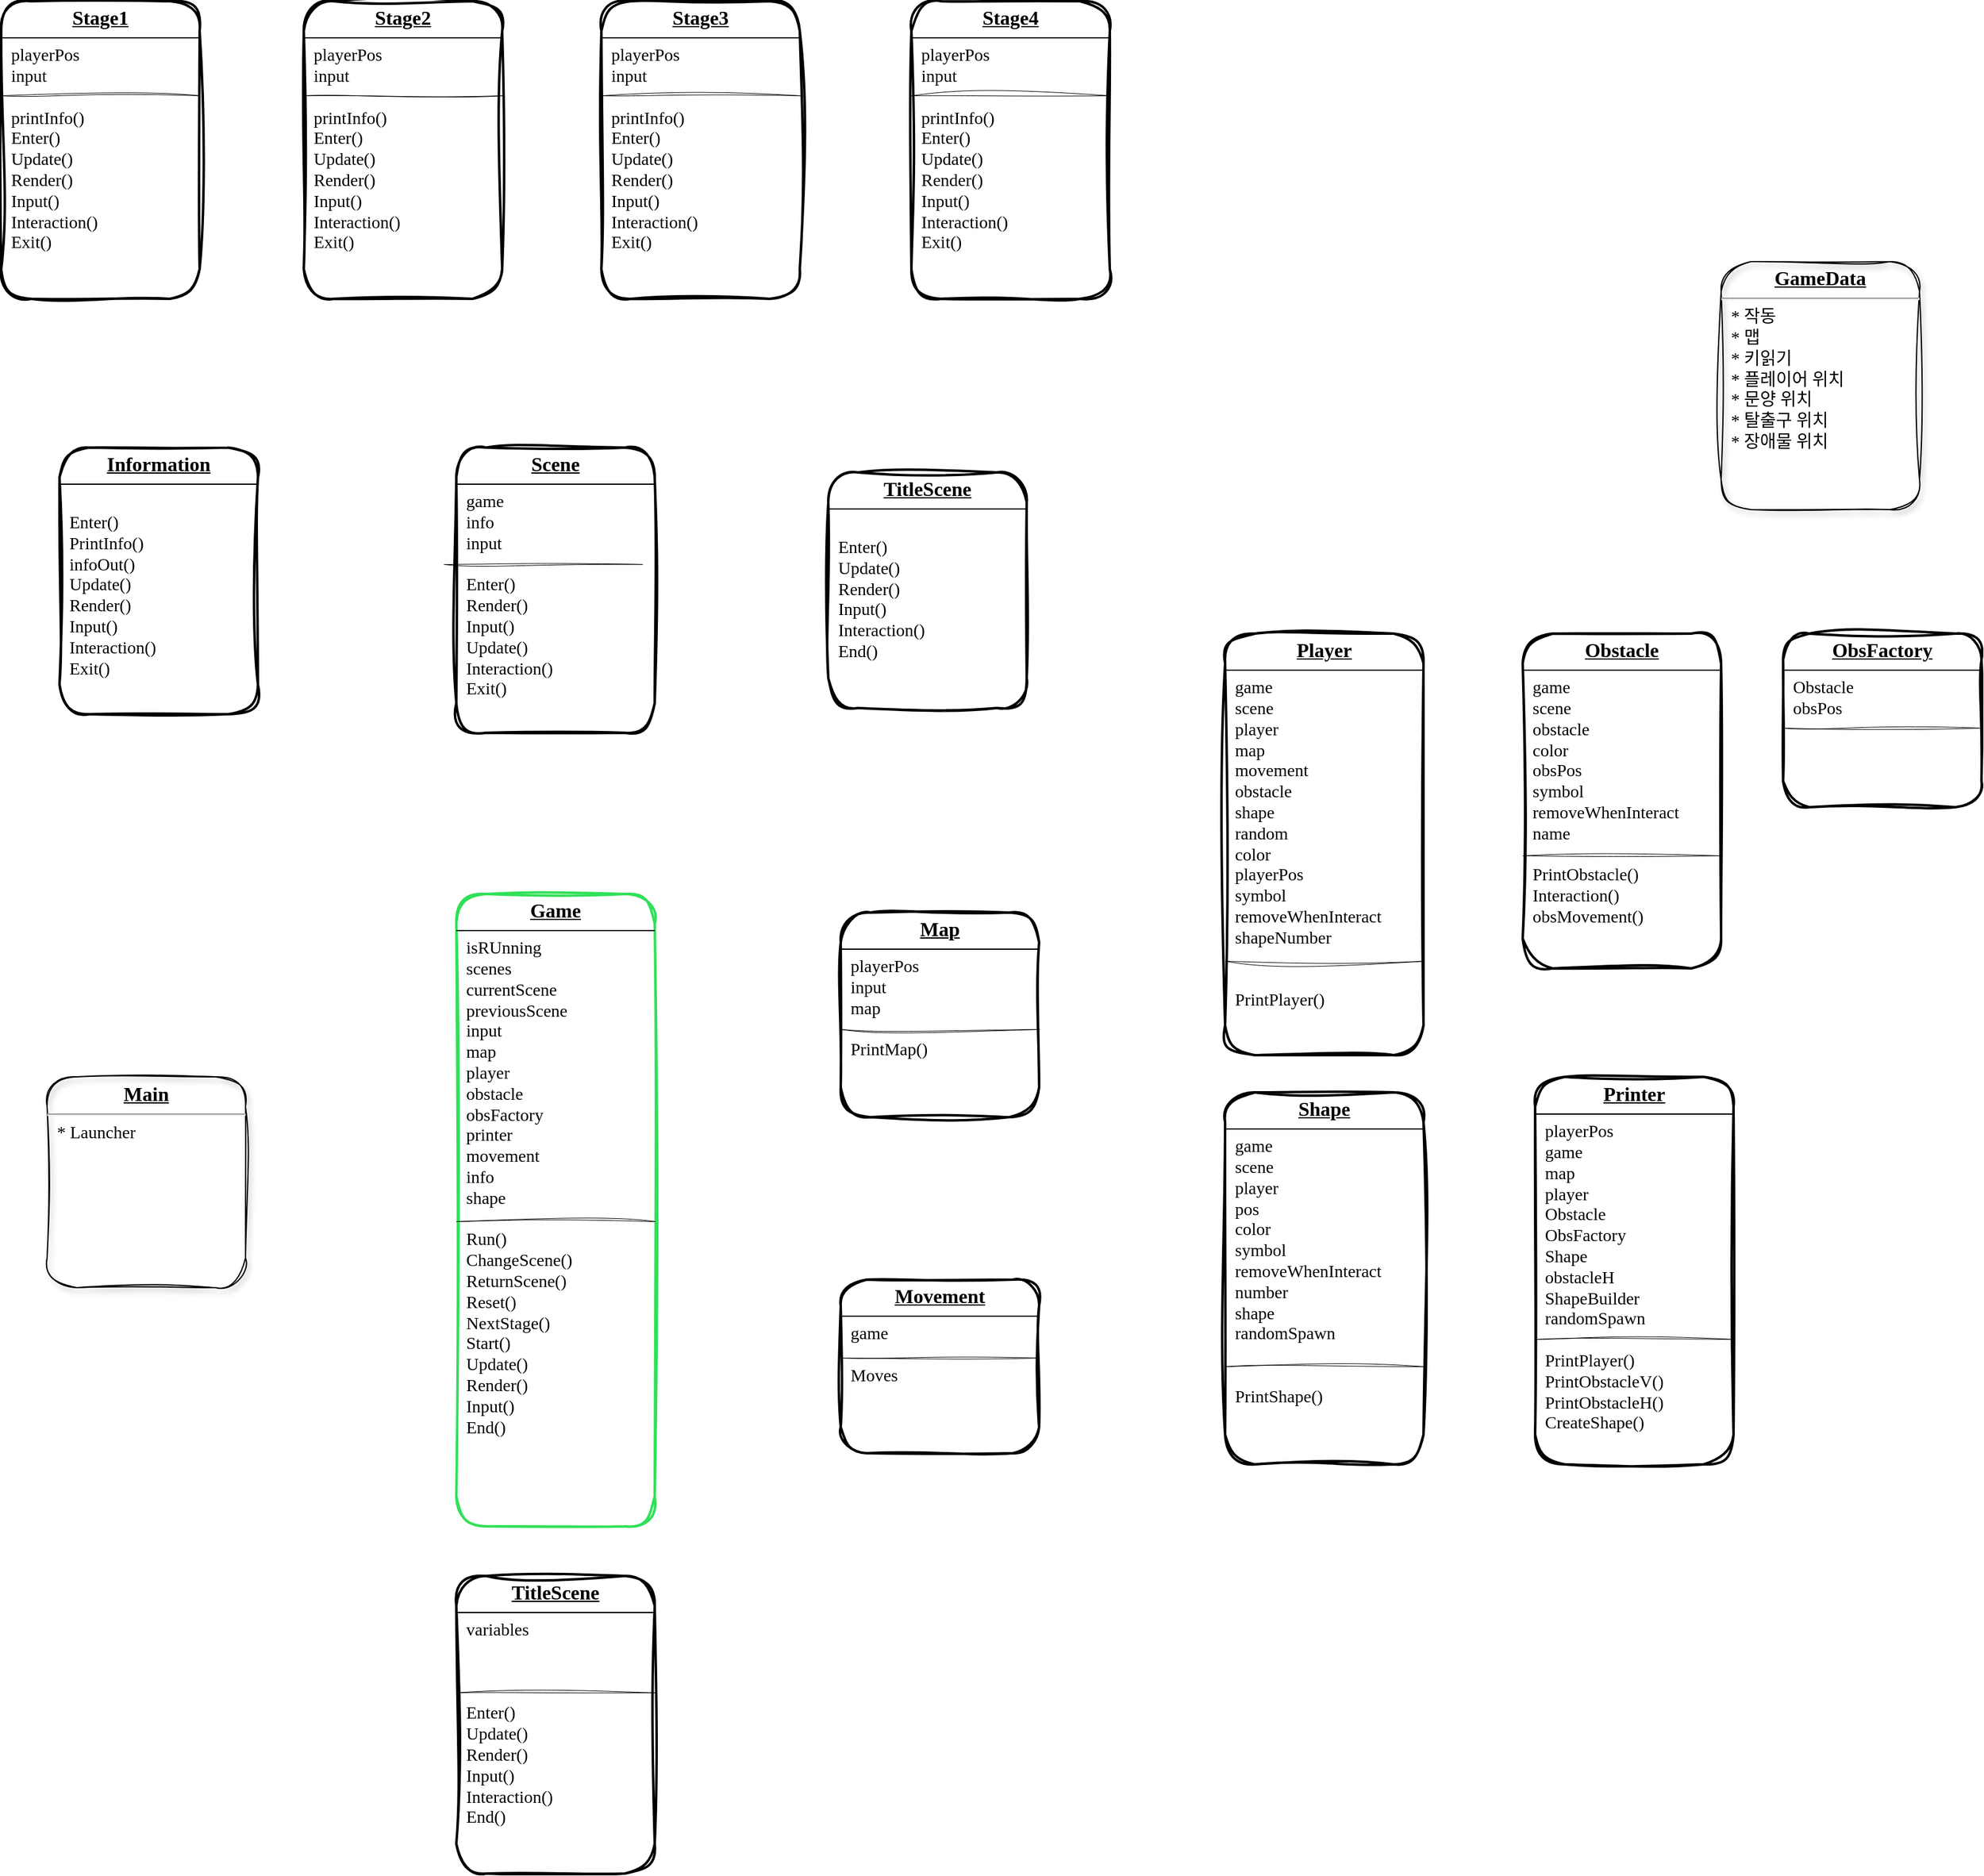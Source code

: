 <mxfile version="24.7.7">
  <diagram name="페이지-1" id="KCfzDf8pTsPUJtwc3lcl">
    <mxGraphModel dx="2420" dy="2832" grid="1" gridSize="10" guides="1" tooltips="1" connect="1" arrows="1" fold="1" page="1" pageScale="1" pageWidth="827" pageHeight="1169" math="0" shadow="0">
      <root>
        <mxCell id="0" />
        <mxCell id="1" parent="0" />
        <mxCell id="t9LcC6FPBCo6lW4B1yM4-5" value="&lt;p style=&quot;margin: 0px; margin-top: 4px; text-align: center; text-decoration: underline;&quot;&gt;&lt;strong&gt;&lt;font style=&quot;font-size: 16px;&quot;&gt;Main&lt;/font&gt;&lt;/strong&gt;&lt;/p&gt;&lt;hr&gt;&lt;p style=&quot;margin: 0px 0px 0px 8px; font-size: 14px;&quot;&gt;* Launcher&lt;/p&gt;&lt;p style=&quot;margin: 0px; margin-left: 8px;&quot;&gt;&lt;br&gt;&lt;/p&gt;" style="verticalAlign=top;align=left;overflow=fill;fontSize=12;fontFamily=d2coding;html=1;strokeColor=#000000;shadow=1;fillColor=none;fontColor=#000000;rounded=1;sketch=1;curveFitting=1;jiggle=2;" vertex="1" parent="1">
          <mxGeometry x="-590" y="537.5" width="160" height="170" as="geometry" />
        </mxCell>
        <mxCell id="t9LcC6FPBCo6lW4B1yM4-18" value="&lt;p style=&quot;margin: 0px; margin-top: 4px; text-align: center; text-decoration: underline;&quot;&gt;&lt;strong&gt;&lt;font style=&quot;font-size: 16px;&quot;&gt;GameData&lt;/font&gt;&lt;/strong&gt;&lt;/p&gt;&lt;hr&gt;&lt;p style=&quot;margin: 0px 0px 0px 8px; font-size: 14px;&quot;&gt;* 작동&lt;/p&gt;&lt;p style=&quot;margin: 0px 0px 0px 8px; font-size: 14px;&quot;&gt;* 맵&lt;/p&gt;&lt;p style=&quot;margin: 0px 0px 0px 8px; font-size: 14px;&quot;&gt;* 키읽기&lt;/p&gt;&lt;p style=&quot;margin: 0px 0px 0px 8px; font-size: 14px;&quot;&gt;* 플레이어 위치&lt;/p&gt;&lt;p style=&quot;margin: 0px 0px 0px 8px; font-size: 14px;&quot;&gt;* 문양 위치&lt;/p&gt;&lt;p style=&quot;margin: 0px 0px 0px 8px; font-size: 14px;&quot;&gt;* 탈출구 위치&lt;br&gt;* 장애물 위치&lt;/p&gt;&lt;p style=&quot;margin: 0px 0px 0px 8px; font-size: 14px;&quot;&gt;&lt;br&gt;&lt;/p&gt;&lt;p style=&quot;margin: 0px; margin-left: 8px;&quot;&gt;&lt;br&gt;&lt;/p&gt;" style="verticalAlign=top;align=left;overflow=fill;fontSize=12;fontFamily=d2coding;html=1;strokeColor=#000000;shadow=1;fillColor=none;fontColor=#000000;rounded=1;sketch=1;curveFitting=1;jiggle=2;" vertex="1" parent="1">
          <mxGeometry x="760.0" y="-120.0" width="160" height="200" as="geometry" />
        </mxCell>
        <mxCell id="t9LcC6FPBCo6lW4B1yM4-40" value="&lt;p style=&quot;margin:0px;margin-top:4px;text-align:center;text-decoration:underline;&quot;&gt;&lt;b&gt;&lt;font style=&quot;font-size: 16px;&quot;&gt;Game&lt;/font&gt;&lt;/b&gt;&lt;/p&gt;&lt;hr style=&quot;border-style:solid;&quot; size=&quot;1&quot;&gt;&lt;p style=&quot;margin: 0px 0px 0px 8px; font-size: 14px;&quot;&gt;&lt;span style=&quot;text-wrap: nowrap;&quot;&gt;isRUnning&lt;/span&gt;&lt;/p&gt;&lt;p style=&quot;margin: 0px 0px 0px 8px; font-size: 14px;&quot;&gt;&lt;span style=&quot;text-wrap: nowrap; background-color: initial;&quot;&gt;scenes&lt;/span&gt;&lt;/p&gt;&lt;p style=&quot;margin: 0px 0px 0px 8px; font-size: 14px;&quot;&gt;&lt;span style=&quot;text-wrap: nowrap;&quot;&gt;currentScene&lt;/span&gt;&lt;/p&gt;&lt;p style=&quot;margin: 0px 0px 0px 8px; font-size: 14px;&quot;&gt;previousScene&lt;/p&gt;&lt;p style=&quot;margin: 0px 0px 0px 8px; font-size: 14px;&quot;&gt;input&lt;/p&gt;&lt;p style=&quot;margin: 0px 0px 0px 8px; font-size: 14px;&quot;&gt;map&lt;/p&gt;&lt;p style=&quot;margin: 0px 0px 0px 8px; font-size: 14px;&quot;&gt;player&lt;/p&gt;&lt;p style=&quot;margin: 0px 0px 0px 8px; font-size: 14px;&quot;&gt;obstacle&lt;/p&gt;&lt;p style=&quot;margin: 0px 0px 0px 8px; font-size: 14px;&quot;&gt;obsFactory&lt;/p&gt;&lt;p style=&quot;margin: 0px 0px 0px 8px; font-size: 14px;&quot;&gt;printer&lt;/p&gt;&lt;p style=&quot;margin: 0px 0px 0px 8px; font-size: 14px;&quot;&gt;movement&lt;/p&gt;&lt;p style=&quot;margin: 0px 0px 0px 8px; font-size: 14px;&quot;&gt;info&lt;/p&gt;&lt;p style=&quot;margin: 0px 0px 0px 8px; font-size: 14px;&quot;&gt;shape&lt;/p&gt;&lt;p style=&quot;text-wrap: nowrap; margin: 0px 0px 0px 8px; font-size: 14px;&quot;&gt;&lt;br&gt;&lt;/p&gt;&lt;p style=&quot;text-wrap: nowrap; margin: 0px 0px 0px 8px; font-size: 14px;&quot;&gt;Run()&lt;/p&gt;&lt;p style=&quot;text-wrap: nowrap; margin: 0px 0px 0px 8px; font-size: 14px;&quot;&gt;ChangeScene()&lt;/p&gt;&lt;p style=&quot;text-wrap: nowrap; margin: 0px 0px 0px 8px; font-size: 14px;&quot;&gt;ReturnScene()&lt;/p&gt;&lt;p style=&quot;text-wrap: nowrap; margin: 0px 0px 0px 8px; font-size: 14px;&quot;&gt;Reset()&lt;/p&gt;&lt;p style=&quot;text-wrap: nowrap; margin: 0px 0px 0px 8px; font-size: 14px;&quot;&gt;NextStage()&lt;/p&gt;&lt;p style=&quot;text-wrap: nowrap; margin: 0px 0px 0px 8px; font-size: 14px;&quot;&gt;Start()&lt;/p&gt;&lt;p style=&quot;text-wrap: nowrap; margin: 0px 0px 0px 8px; font-size: 14px;&quot;&gt;Update()&lt;/p&gt;&lt;p style=&quot;text-wrap: nowrap; margin: 0px 0px 0px 8px; font-size: 14px;&quot;&gt;Render()&lt;/p&gt;&lt;p style=&quot;text-wrap: nowrap; margin: 0px 0px 0px 8px; font-size: 14px;&quot;&gt;Input()&lt;/p&gt;&lt;p style=&quot;text-wrap: nowrap; margin: 0px 0px 0px 8px; font-size: 14px;&quot;&gt;End()&lt;/p&gt;" style="verticalAlign=top;align=left;overflow=fill;html=1;whiteSpace=wrap;sketch=1;hachureGap=4;jiggle=2;curveFitting=1;fontFamily=d2coding;rounded=1;fillColor=none;strokeColor=#2FE058;strokeWidth=2;shadow=0;" vertex="1" parent="1">
          <mxGeometry x="-260" y="390" width="160" height="510" as="geometry" />
        </mxCell>
        <mxCell id="t9LcC6FPBCo6lW4B1yM4-37" value="" style="line;strokeWidth=0.5;fillColor=none;align=left;verticalAlign=middle;spacingTop=-1;spacingLeft=3;spacingRight=3;rotatable=0;labelPosition=right;points=[];portConstraint=eastwest;strokeColor=inherit;sketch=1;hachureGap=4;jiggle=2;curveFitting=1;fontFamily=d2coding;" vertex="1" parent="1">
          <mxGeometry x="-260" y="650" width="160" height="8" as="geometry" />
        </mxCell>
        <mxCell id="t9LcC6FPBCo6lW4B1yM4-43" value="&lt;p style=&quot;margin:0px;margin-top:4px;text-align:center;text-decoration:underline;&quot;&gt;&lt;b&gt;&lt;font style=&quot;font-size: 16px;&quot;&gt;TitleScene&lt;/font&gt;&lt;/b&gt;&lt;/p&gt;&lt;hr style=&quot;border-style:solid;&quot; size=&quot;1&quot;&gt;&lt;p style=&quot;margin: 0px 0px 0px 8px; font-size: 14px;&quot;&gt;&lt;br&gt;&lt;/p&gt;&lt;p style=&quot;text-wrap: nowrap; margin: 0px 0px 0px 8px; font-size: 14px;&quot;&gt;Enter()&lt;/p&gt;&lt;p style=&quot;text-wrap: nowrap; margin: 0px 0px 0px 8px; font-size: 14px;&quot;&gt;&lt;span style=&quot;background-color: initial;&quot;&gt;Update()&lt;/span&gt;&lt;br&gt;&lt;/p&gt;&lt;p style=&quot;text-wrap: nowrap; margin: 0px 0px 0px 8px; font-size: 14px;&quot;&gt;Render()&lt;/p&gt;&lt;p style=&quot;text-wrap: nowrap; margin: 0px 0px 0px 8px; font-size: 14px;&quot;&gt;Input()&lt;/p&gt;&lt;p style=&quot;text-wrap: nowrap; margin: 0px 0px 0px 8px; font-size: 14px;&quot;&gt;Interaction()&lt;/p&gt;&lt;p style=&quot;text-wrap: nowrap; margin: 0px 0px 0px 8px; font-size: 14px;&quot;&gt;End()&lt;/p&gt;" style="verticalAlign=top;align=left;overflow=fill;html=1;whiteSpace=wrap;sketch=1;hachureGap=4;jiggle=2;curveFitting=1;fontFamily=d2coding;rounded=1;fillColor=none;strokeColor=#000000;strokeWidth=2;shadow=0;" vertex="1" parent="1">
          <mxGeometry x="40" y="50" width="160" height="190" as="geometry" />
        </mxCell>
        <mxCell id="t9LcC6FPBCo6lW4B1yM4-45" value="&lt;p style=&quot;margin:0px;margin-top:4px;text-align:center;text-decoration:underline;&quot;&gt;&lt;b&gt;&lt;font style=&quot;font-size: 16px;&quot;&gt;TitleScene&lt;/font&gt;&lt;/b&gt;&lt;/p&gt;&lt;hr style=&quot;border-style:solid;&quot; size=&quot;1&quot;&gt;&lt;p style=&quot;margin: 0px 0px 0px 8px; font-size: 14px;&quot;&gt;variables&lt;/p&gt;&lt;p style=&quot;margin: 0px 0px 0px 8px; font-size: 14px;&quot;&gt;&lt;br&gt;&lt;/p&gt;&lt;p style=&quot;margin: 0px 0px 0px 8px; font-size: 14px;&quot;&gt;&lt;br&gt;&lt;/p&gt;&lt;p style=&quot;text-wrap: nowrap; margin: 0px 0px 0px 8px; font-size: 14px;&quot;&gt;&lt;br&gt;&lt;/p&gt;&lt;p style=&quot;text-wrap: nowrap; margin: 0px 0px 0px 8px; font-size: 14px;&quot;&gt;Enter()&lt;/p&gt;&lt;p style=&quot;text-wrap: nowrap; margin: 0px 0px 0px 8px; font-size: 14px;&quot;&gt;&lt;span style=&quot;background-color: initial;&quot;&gt;Update()&lt;/span&gt;&lt;br&gt;&lt;/p&gt;&lt;p style=&quot;text-wrap: nowrap; margin: 0px 0px 0px 8px; font-size: 14px;&quot;&gt;Render()&lt;/p&gt;&lt;p style=&quot;text-wrap: nowrap; margin: 0px 0px 0px 8px; font-size: 14px;&quot;&gt;Input()&lt;/p&gt;&lt;p style=&quot;text-wrap: nowrap; margin: 0px 0px 0px 8px; font-size: 14px;&quot;&gt;Interaction()&lt;/p&gt;&lt;p style=&quot;text-wrap: nowrap; margin: 0px 0px 0px 8px; font-size: 14px;&quot;&gt;End()&lt;/p&gt;" style="verticalAlign=top;align=left;overflow=fill;html=1;whiteSpace=wrap;sketch=1;hachureGap=4;jiggle=2;curveFitting=1;fontFamily=d2coding;rounded=1;fillColor=none;strokeColor=#000000;strokeWidth=2;shadow=0;" vertex="1" parent="1">
          <mxGeometry x="-260" y="940" width="160" height="240" as="geometry" />
        </mxCell>
        <mxCell id="t9LcC6FPBCo6lW4B1yM4-46" value="" style="line;strokeWidth=0.5;fillColor=none;align=left;verticalAlign=middle;spacingTop=-1;spacingLeft=3;spacingRight=3;rotatable=0;labelPosition=right;points=[];portConstraint=eastwest;strokeColor=#000000;sketch=1;hachureGap=4;jiggle=2;curveFitting=1;fontFamily=d2coding;" vertex="1" parent="1">
          <mxGeometry x="-260" y="1030" width="160" height="8" as="geometry" />
        </mxCell>
        <mxCell id="t9LcC6FPBCo6lW4B1yM4-47" value="&lt;p style=&quot;margin:0px;margin-top:4px;text-align:center;text-decoration:underline;&quot;&gt;&lt;b&gt;&lt;font style=&quot;font-size: 16px;&quot;&gt;Information&lt;/font&gt;&lt;/b&gt;&lt;/p&gt;&lt;hr style=&quot;border-style:solid;&quot; size=&quot;1&quot;&gt;&lt;p style=&quot;margin: 0px 0px 0px 8px; font-size: 14px;&quot;&gt;&lt;br&gt;&lt;/p&gt;&lt;p style=&quot;text-wrap: nowrap; margin: 0px 0px 0px 8px; font-size: 14px;&quot;&gt;Enter()&lt;/p&gt;&lt;p style=&quot;text-wrap: nowrap; margin: 0px 0px 0px 8px; font-size: 14px;&quot;&gt;PrintInfo()&lt;/p&gt;&lt;p style=&quot;text-wrap: nowrap; margin: 0px 0px 0px 8px; font-size: 14px;&quot;&gt;infoOut()&lt;/p&gt;&lt;p style=&quot;text-wrap: nowrap; margin: 0px 0px 0px 8px; font-size: 14px;&quot;&gt;&lt;span style=&quot;background-color: initial;&quot;&gt;Update()&lt;/span&gt;&lt;br&gt;&lt;/p&gt;&lt;p style=&quot;text-wrap: nowrap; margin: 0px 0px 0px 8px; font-size: 14px;&quot;&gt;Render()&lt;/p&gt;&lt;p style=&quot;text-wrap: nowrap; margin: 0px 0px 0px 8px; font-size: 14px;&quot;&gt;Input()&lt;/p&gt;&lt;p style=&quot;text-wrap: nowrap; margin: 0px 0px 0px 8px; font-size: 14px;&quot;&gt;Interaction()&lt;/p&gt;&lt;p style=&quot;text-wrap: nowrap; margin: 0px 0px 0px 8px; font-size: 14px;&quot;&gt;Exit()&lt;/p&gt;" style="verticalAlign=top;align=left;overflow=fill;html=1;whiteSpace=wrap;sketch=1;hachureGap=4;jiggle=2;curveFitting=1;fontFamily=d2coding;rounded=1;fillColor=none;strokeColor=#000000;strokeWidth=2;shadow=0;" vertex="1" parent="1">
          <mxGeometry x="-580" y="30" width="160" height="215" as="geometry" />
        </mxCell>
        <mxCell id="t9LcC6FPBCo6lW4B1yM4-48" value="&lt;p style=&quot;margin:0px;margin-top:4px;text-align:center;text-decoration:underline;&quot;&gt;&lt;b&gt;&lt;font style=&quot;font-size: 16px;&quot;&gt;Stage1&lt;/font&gt;&lt;/b&gt;&lt;/p&gt;&lt;hr style=&quot;border-style:solid;&quot; size=&quot;1&quot;&gt;&lt;p style=&quot;margin: 0px 0px 0px 8px; font-size: 14px;&quot;&gt;playerPos&lt;/p&gt;&lt;p style=&quot;margin: 0px 0px 0px 8px; font-size: 14px;&quot;&gt;input&lt;/p&gt;&lt;p style=&quot;margin: 0px 0px 0px 8px; font-size: 14px;&quot;&gt;&lt;span style=&quot;text-wrap: nowrap; background-color: initial;&quot;&gt;&lt;br&gt;&lt;/span&gt;&lt;/p&gt;&lt;p style=&quot;margin: 0px 0px 0px 8px; font-size: 14px;&quot;&gt;&lt;span style=&quot;text-wrap: nowrap; background-color: initial;&quot;&gt;printInfo()&lt;/span&gt;&lt;br&gt;&lt;/p&gt;&lt;p style=&quot;text-wrap: nowrap; margin: 0px 0px 0px 8px; font-size: 14px;&quot;&gt;Enter()&lt;/p&gt;&lt;p style=&quot;text-wrap: nowrap; margin: 0px 0px 0px 8px; font-size: 14px;&quot;&gt;&lt;span style=&quot;background-color: initial;&quot;&gt;Update()&lt;/span&gt;&lt;br&gt;&lt;/p&gt;&lt;p style=&quot;text-wrap: nowrap; margin: 0px 0px 0px 8px; font-size: 14px;&quot;&gt;Render()&lt;/p&gt;&lt;p style=&quot;text-wrap: nowrap; margin: 0px 0px 0px 8px; font-size: 14px;&quot;&gt;Input()&lt;/p&gt;&lt;p style=&quot;text-wrap: nowrap; margin: 0px 0px 0px 8px; font-size: 14px;&quot;&gt;Interaction()&lt;/p&gt;&lt;p style=&quot;text-wrap: nowrap; margin: 0px 0px 0px 8px; font-size: 14px;&quot;&gt;Exit()&lt;/p&gt;" style="verticalAlign=top;align=left;overflow=fill;html=1;whiteSpace=wrap;sketch=1;hachureGap=4;jiggle=2;curveFitting=1;fontFamily=d2coding;rounded=1;fillColor=none;strokeColor=#000000;strokeWidth=2;shadow=0;" vertex="1" parent="1">
          <mxGeometry x="-627" y="-330" width="160" height="240" as="geometry" />
        </mxCell>
        <mxCell id="t9LcC6FPBCo6lW4B1yM4-49" value="" style="line;strokeWidth=0.5;fillColor=none;align=left;verticalAlign=middle;spacingTop=-1;spacingLeft=3;spacingRight=3;rotatable=0;labelPosition=right;points=[];portConstraint=eastwest;strokeColor=#000000;sketch=1;hachureGap=4;jiggle=2;curveFitting=1;fontFamily=d2coding;" vertex="1" parent="1">
          <mxGeometry x="-627" y="-258" width="160" height="8" as="geometry" />
        </mxCell>
        <mxCell id="t9LcC6FPBCo6lW4B1yM4-50" value="&lt;p style=&quot;margin:0px;margin-top:4px;text-align:center;text-decoration:underline;&quot;&gt;&lt;b&gt;&lt;font style=&quot;font-size: 16px;&quot;&gt;Scene&lt;/font&gt;&lt;/b&gt;&lt;/p&gt;&lt;hr style=&quot;border-style:solid;&quot; size=&quot;1&quot;&gt;&lt;p style=&quot;margin: 0px 0px 0px 8px; font-size: 14px;&quot;&gt;&lt;span style=&quot;background-color: initial;&quot;&gt;game&lt;/span&gt;&lt;br&gt;&lt;/p&gt;&lt;p style=&quot;margin: 0px 0px 0px 8px; font-size: 14px;&quot;&gt;info&lt;/p&gt;&lt;p style=&quot;margin: 0px 0px 0px 8px; font-size: 14px;&quot;&gt;input&lt;/p&gt;&lt;p style=&quot;margin: 0px 0px 0px 8px; font-size: 14px;&quot;&gt;&lt;br&gt;&lt;/p&gt;&lt;p style=&quot;text-wrap: nowrap; margin: 0px 0px 0px 8px; font-size: 14px;&quot;&gt;&lt;span style=&quot;background-color: initial;&quot;&gt;Enter()&lt;/span&gt;&lt;br&gt;&lt;/p&gt;&lt;p style=&quot;text-wrap: nowrap; margin: 0px 0px 0px 8px; font-size: 14px;&quot;&gt;&lt;span style=&quot;background-color: initial;&quot;&gt;Render()&lt;/span&gt;&lt;br&gt;&lt;/p&gt;&lt;p style=&quot;text-wrap: nowrap; margin: 0px 0px 0px 8px; font-size: 14px;&quot;&gt;Input()&lt;/p&gt;&lt;p style=&quot;text-wrap: nowrap; margin: 0px 0px 0px 8px; font-size: 14px;&quot;&gt;Update()&lt;br&gt;&lt;/p&gt;&lt;p style=&quot;text-wrap: nowrap; margin: 0px 0px 0px 8px; font-size: 14px;&quot;&gt;Interaction()&lt;/p&gt;&lt;p style=&quot;text-wrap: nowrap; margin: 0px 0px 0px 8px; font-size: 14px;&quot;&gt;Exit()&lt;/p&gt;" style="verticalAlign=top;align=left;overflow=fill;html=1;whiteSpace=wrap;sketch=1;hachureGap=4;jiggle=2;curveFitting=1;fontFamily=d2coding;rounded=1;fillColor=none;strokeColor=#000000;strokeWidth=2;shadow=0;" vertex="1" parent="1">
          <mxGeometry x="-260" y="30" width="160" height="230" as="geometry" />
        </mxCell>
        <mxCell id="t9LcC6FPBCo6lW4B1yM4-51" value="" style="line;strokeWidth=0.5;fillColor=none;align=left;verticalAlign=middle;spacingTop=-1;spacingLeft=3;spacingRight=3;rotatable=0;labelPosition=right;points=[];portConstraint=eastwest;strokeColor=#000000;sketch=1;hachureGap=4;jiggle=2;curveFitting=1;fontFamily=d2coding;" vertex="1" parent="1">
          <mxGeometry x="-270" y="120" width="160" height="8" as="geometry" />
        </mxCell>
        <mxCell id="t9LcC6FPBCo6lW4B1yM4-52" value="&lt;p style=&quot;margin:0px;margin-top:4px;text-align:center;text-decoration:underline;&quot;&gt;&lt;b&gt;&lt;font style=&quot;font-size: 16px;&quot;&gt;Stage2&lt;/font&gt;&lt;/b&gt;&lt;/p&gt;&lt;hr style=&quot;border-style:solid;&quot; size=&quot;1&quot;&gt;&lt;p style=&quot;margin: 0px 0px 0px 8px; font-size: 14px;&quot;&gt;playerPos&lt;/p&gt;&lt;p style=&quot;margin: 0px 0px 0px 8px; font-size: 14px;&quot;&gt;input&lt;/p&gt;&lt;p style=&quot;margin: 0px 0px 0px 8px; font-size: 14px;&quot;&gt;&lt;span style=&quot;text-wrap: nowrap; background-color: initial;&quot;&gt;&lt;br&gt;&lt;/span&gt;&lt;/p&gt;&lt;p style=&quot;margin: 0px 0px 0px 8px; font-size: 14px;&quot;&gt;&lt;span style=&quot;text-wrap: nowrap; background-color: initial;&quot;&gt;printInfo()&lt;/span&gt;&lt;br&gt;&lt;/p&gt;&lt;p style=&quot;text-wrap: nowrap; margin: 0px 0px 0px 8px; font-size: 14px;&quot;&gt;Enter()&lt;/p&gt;&lt;p style=&quot;text-wrap: nowrap; margin: 0px 0px 0px 8px; font-size: 14px;&quot;&gt;&lt;span style=&quot;background-color: initial;&quot;&gt;Update()&lt;/span&gt;&lt;br&gt;&lt;/p&gt;&lt;p style=&quot;text-wrap: nowrap; margin: 0px 0px 0px 8px; font-size: 14px;&quot;&gt;Render()&lt;/p&gt;&lt;p style=&quot;text-wrap: nowrap; margin: 0px 0px 0px 8px; font-size: 14px;&quot;&gt;Input()&lt;/p&gt;&lt;p style=&quot;text-wrap: nowrap; margin: 0px 0px 0px 8px; font-size: 14px;&quot;&gt;Interaction()&lt;/p&gt;&lt;p style=&quot;text-wrap: nowrap; margin: 0px 0px 0px 8px; font-size: 14px;&quot;&gt;Exit()&lt;/p&gt;" style="verticalAlign=top;align=left;overflow=fill;html=1;whiteSpace=wrap;sketch=1;hachureGap=4;jiggle=2;curveFitting=1;fontFamily=d2coding;rounded=1;fillColor=none;strokeColor=#000000;strokeWidth=2;shadow=0;" vertex="1" parent="1">
          <mxGeometry x="-383" y="-330" width="160" height="240" as="geometry" />
        </mxCell>
        <mxCell id="t9LcC6FPBCo6lW4B1yM4-53" value="" style="line;strokeWidth=0.5;fillColor=none;align=left;verticalAlign=middle;spacingTop=-1;spacingLeft=3;spacingRight=3;rotatable=0;labelPosition=right;points=[];portConstraint=eastwest;strokeColor=#000000;sketch=1;hachureGap=4;jiggle=2;curveFitting=1;fontFamily=d2coding;" vertex="1" parent="1">
          <mxGeometry x="-383" y="-258" width="160" height="8" as="geometry" />
        </mxCell>
        <mxCell id="t9LcC6FPBCo6lW4B1yM4-54" value="&lt;p style=&quot;margin:0px;margin-top:4px;text-align:center;text-decoration:underline;&quot;&gt;&lt;b&gt;&lt;font style=&quot;font-size: 16px;&quot;&gt;Stage3&lt;/font&gt;&lt;/b&gt;&lt;/p&gt;&lt;hr style=&quot;border-style:solid;&quot; size=&quot;1&quot;&gt;&lt;p style=&quot;margin: 0px 0px 0px 8px; font-size: 14px;&quot;&gt;playerPos&lt;/p&gt;&lt;p style=&quot;margin: 0px 0px 0px 8px; font-size: 14px;&quot;&gt;input&lt;/p&gt;&lt;p style=&quot;margin: 0px 0px 0px 8px; font-size: 14px;&quot;&gt;&lt;span style=&quot;text-wrap: nowrap; background-color: initial;&quot;&gt;&lt;br&gt;&lt;/span&gt;&lt;/p&gt;&lt;p style=&quot;margin: 0px 0px 0px 8px; font-size: 14px;&quot;&gt;&lt;span style=&quot;text-wrap: nowrap; background-color: initial;&quot;&gt;printInfo()&lt;/span&gt;&lt;br&gt;&lt;/p&gt;&lt;p style=&quot;text-wrap: nowrap; margin: 0px 0px 0px 8px; font-size: 14px;&quot;&gt;Enter()&lt;/p&gt;&lt;p style=&quot;text-wrap: nowrap; margin: 0px 0px 0px 8px; font-size: 14px;&quot;&gt;&lt;span style=&quot;background-color: initial;&quot;&gt;Update()&lt;/span&gt;&lt;br&gt;&lt;/p&gt;&lt;p style=&quot;text-wrap: nowrap; margin: 0px 0px 0px 8px; font-size: 14px;&quot;&gt;Render()&lt;/p&gt;&lt;p style=&quot;text-wrap: nowrap; margin: 0px 0px 0px 8px; font-size: 14px;&quot;&gt;Input()&lt;/p&gt;&lt;p style=&quot;text-wrap: nowrap; margin: 0px 0px 0px 8px; font-size: 14px;&quot;&gt;Interaction()&lt;/p&gt;&lt;p style=&quot;text-wrap: nowrap; margin: 0px 0px 0px 8px; font-size: 14px;&quot;&gt;Exit()&lt;/p&gt;" style="verticalAlign=top;align=left;overflow=fill;html=1;whiteSpace=wrap;sketch=1;hachureGap=4;jiggle=2;curveFitting=1;fontFamily=d2coding;rounded=1;fillColor=none;strokeColor=#000000;strokeWidth=2;shadow=0;" vertex="1" parent="1">
          <mxGeometry x="-143" y="-330" width="160" height="240" as="geometry" />
        </mxCell>
        <mxCell id="t9LcC6FPBCo6lW4B1yM4-55" value="" style="line;strokeWidth=0.5;fillColor=none;align=left;verticalAlign=middle;spacingTop=-1;spacingLeft=3;spacingRight=3;rotatable=0;labelPosition=right;points=[];portConstraint=eastwest;strokeColor=#000000;sketch=1;hachureGap=4;jiggle=2;curveFitting=1;fontFamily=d2coding;" vertex="1" parent="1">
          <mxGeometry x="-143" y="-258" width="160" height="8" as="geometry" />
        </mxCell>
        <mxCell id="t9LcC6FPBCo6lW4B1yM4-56" value="&lt;p style=&quot;margin:0px;margin-top:4px;text-align:center;text-decoration:underline;&quot;&gt;&lt;b&gt;&lt;font style=&quot;font-size: 16px;&quot;&gt;Stage4&lt;/font&gt;&lt;/b&gt;&lt;/p&gt;&lt;hr style=&quot;border-style:solid;&quot; size=&quot;1&quot;&gt;&lt;p style=&quot;margin: 0px 0px 0px 8px; font-size: 14px;&quot;&gt;playerPos&lt;/p&gt;&lt;p style=&quot;margin: 0px 0px 0px 8px; font-size: 14px;&quot;&gt;input&lt;/p&gt;&lt;p style=&quot;margin: 0px 0px 0px 8px; font-size: 14px;&quot;&gt;&lt;span style=&quot;text-wrap: nowrap; background-color: initial;&quot;&gt;&lt;br&gt;&lt;/span&gt;&lt;/p&gt;&lt;p style=&quot;margin: 0px 0px 0px 8px; font-size: 14px;&quot;&gt;&lt;span style=&quot;text-wrap: nowrap; background-color: initial;&quot;&gt;printInfo()&lt;/span&gt;&lt;br&gt;&lt;/p&gt;&lt;p style=&quot;text-wrap: nowrap; margin: 0px 0px 0px 8px; font-size: 14px;&quot;&gt;Enter()&lt;/p&gt;&lt;p style=&quot;text-wrap: nowrap; margin: 0px 0px 0px 8px; font-size: 14px;&quot;&gt;&lt;span style=&quot;background-color: initial;&quot;&gt;Update()&lt;/span&gt;&lt;br&gt;&lt;/p&gt;&lt;p style=&quot;text-wrap: nowrap; margin: 0px 0px 0px 8px; font-size: 14px;&quot;&gt;Render()&lt;/p&gt;&lt;p style=&quot;text-wrap: nowrap; margin: 0px 0px 0px 8px; font-size: 14px;&quot;&gt;Input()&lt;/p&gt;&lt;p style=&quot;text-wrap: nowrap; margin: 0px 0px 0px 8px; font-size: 14px;&quot;&gt;Interaction()&lt;/p&gt;&lt;p style=&quot;text-wrap: nowrap; margin: 0px 0px 0px 8px; font-size: 14px;&quot;&gt;Exit()&lt;/p&gt;" style="verticalAlign=top;align=left;overflow=fill;html=1;whiteSpace=wrap;sketch=1;hachureGap=4;jiggle=2;curveFitting=1;fontFamily=d2coding;rounded=1;fillColor=none;strokeColor=#000000;strokeWidth=2;shadow=0;" vertex="1" parent="1">
          <mxGeometry x="107" y="-330" width="160" height="240" as="geometry" />
        </mxCell>
        <mxCell id="t9LcC6FPBCo6lW4B1yM4-57" value="" style="line;strokeWidth=0.5;fillColor=none;align=left;verticalAlign=middle;spacingTop=-1;spacingLeft=3;spacingRight=3;rotatable=0;labelPosition=right;points=[];portConstraint=eastwest;strokeColor=#000000;sketch=1;hachureGap=4;jiggle=2;curveFitting=1;fontFamily=d2coding;" vertex="1" parent="1">
          <mxGeometry x="107" y="-258" width="160" height="8" as="geometry" />
        </mxCell>
        <mxCell id="t9LcC6FPBCo6lW4B1yM4-58" value="&lt;p style=&quot;margin:0px;margin-top:4px;text-align:center;text-decoration:underline;&quot;&gt;&lt;b&gt;&lt;font style=&quot;font-size: 16px;&quot;&gt;Map&lt;/font&gt;&lt;/b&gt;&lt;/p&gt;&lt;hr style=&quot;border-style:solid;&quot; size=&quot;1&quot;&gt;&lt;p style=&quot;margin: 0px 0px 0px 8px; font-size: 14px;&quot;&gt;&lt;span style=&quot;background-color: initial;&quot;&gt;playerPos&lt;/span&gt;&lt;br&gt;&lt;/p&gt;&lt;p style=&quot;margin: 0px 0px 0px 8px; font-size: 14px;&quot;&gt;&lt;span style=&quot;background-color: initial;&quot;&gt;input&lt;/span&gt;&lt;br&gt;&lt;/p&gt;&lt;p style=&quot;margin: 0px 0px 0px 8px; font-size: 14px;&quot;&gt;&lt;span style=&quot;background-color: initial;&quot;&gt;map&lt;/span&gt;&lt;/p&gt;&lt;p style=&quot;margin: 0px 0px 0px 8px; font-size: 14px;&quot;&gt;&lt;br&gt;&lt;/p&gt;&lt;p style=&quot;text-wrap: nowrap; margin: 0px 0px 0px 8px; font-size: 14px;&quot;&gt;&lt;span style=&quot;background-color: initial;&quot;&gt;PrintMap()&lt;/span&gt;&lt;/p&gt;" style="verticalAlign=top;align=left;overflow=fill;html=1;whiteSpace=wrap;sketch=1;hachureGap=4;jiggle=2;curveFitting=1;fontFamily=d2coding;rounded=1;fillColor=none;strokeColor=#000000;strokeWidth=2;shadow=0;" vertex="1" parent="1">
          <mxGeometry x="50" y="405" width="160" height="165" as="geometry" />
        </mxCell>
        <mxCell id="t9LcC6FPBCo6lW4B1yM4-59" value="" style="line;strokeWidth=0.5;fillColor=none;align=left;verticalAlign=middle;spacingTop=-1;spacingLeft=3;spacingRight=3;rotatable=0;labelPosition=right;points=[];portConstraint=eastwest;strokeColor=#000000;sketch=1;hachureGap=4;jiggle=2;curveFitting=1;fontFamily=d2coding;" vertex="1" parent="1">
          <mxGeometry x="50" y="495" width="160" height="8" as="geometry" />
        </mxCell>
        <mxCell id="t9LcC6FPBCo6lW4B1yM4-60" value="&lt;p style=&quot;margin:0px;margin-top:4px;text-align:center;text-decoration:underline;&quot;&gt;&lt;b&gt;&lt;font style=&quot;font-size: 16px;&quot;&gt;Player&lt;/font&gt;&lt;/b&gt;&lt;/p&gt;&lt;hr style=&quot;border-style:solid;&quot; size=&quot;1&quot;&gt;&lt;p style=&quot;margin: 0px 0px 0px 8px; font-size: 14px;&quot;&gt;&lt;span style=&quot;text-wrap: nowrap;&quot;&gt;game&lt;/span&gt;&lt;/p&gt;&lt;p style=&quot;margin: 0px 0px 0px 8px; font-size: 14px;&quot;&gt;&lt;span style=&quot;text-wrap: nowrap; background-color: initial;&quot;&gt;scene&lt;/span&gt;&lt;/p&gt;&lt;p style=&quot;margin: 0px 0px 0px 8px; font-size: 14px;&quot;&gt;&lt;span style=&quot;background-color: initial;&quot;&gt;player&lt;/span&gt;&lt;br&gt;&lt;/p&gt;&lt;p style=&quot;margin: 0px 0px 0px 8px; font-size: 14px;&quot;&gt;map&lt;/p&gt;&lt;p style=&quot;margin: 0px 0px 0px 8px; font-size: 14px;&quot;&gt;movement&lt;/p&gt;&lt;p style=&quot;margin: 0px 0px 0px 8px; font-size: 14px;&quot;&gt;obstacle&lt;/p&gt;&lt;p style=&quot;margin: 0px 0px 0px 8px; font-size: 14px;&quot;&gt;shape&lt;/p&gt;&lt;p style=&quot;margin: 0px 0px 0px 8px; font-size: 14px;&quot;&gt;random&lt;/p&gt;&lt;p style=&quot;margin: 0px 0px 0px 8px; font-size: 14px;&quot;&gt;color&lt;/p&gt;&lt;p style=&quot;margin: 0px 0px 0px 8px; font-size: 14px;&quot;&gt;playerPos&lt;/p&gt;&lt;p style=&quot;margin: 0px 0px 0px 8px; font-size: 14px;&quot;&gt;symbol&lt;/p&gt;&lt;p style=&quot;margin: 0px 0px 0px 8px; font-size: 14px;&quot;&gt;removeWhenInteract&lt;/p&gt;&lt;p style=&quot;margin: 0px 0px 0px 8px; font-size: 14px;&quot;&gt;shapeNumber&lt;/p&gt;&lt;p style=&quot;margin: 0px 0px 0px 8px; font-size: 14px;&quot;&gt;&lt;br&gt;&lt;/p&gt;&lt;p style=&quot;margin: 0px 0px 0px 8px; font-size: 14px;&quot;&gt;&lt;br&gt;&lt;/p&gt;&lt;p style=&quot;text-wrap: nowrap; margin: 0px 0px 0px 8px; font-size: 14px;&quot;&gt;PrintPlayer()&lt;/p&gt;" style="verticalAlign=top;align=left;overflow=fill;html=1;whiteSpace=wrap;sketch=1;hachureGap=4;jiggle=2;curveFitting=1;fontFamily=d2coding;rounded=1;fillColor=none;strokeColor=#000000;strokeWidth=2;shadow=0;" vertex="1" parent="1">
          <mxGeometry x="360" y="180" width="160" height="340" as="geometry" />
        </mxCell>
        <mxCell id="t9LcC6FPBCo6lW4B1yM4-61" value="" style="line;strokeWidth=0.5;fillColor=none;align=left;verticalAlign=middle;spacingTop=-1;spacingLeft=3;spacingRight=3;rotatable=0;labelPosition=right;points=[];portConstraint=eastwest;strokeColor=inherit;sketch=1;hachureGap=4;jiggle=2;curveFitting=1;fontFamily=d2coding;" vertex="1" parent="1">
          <mxGeometry x="360" y="440" width="160" height="8" as="geometry" />
        </mxCell>
        <mxCell id="t9LcC6FPBCo6lW4B1yM4-62" value="&lt;p style=&quot;margin:0px;margin-top:4px;text-align:center;text-decoration:underline;&quot;&gt;&lt;b&gt;&lt;font style=&quot;font-size: 16px;&quot;&gt;Obstacle&lt;/font&gt;&lt;/b&gt;&lt;/p&gt;&lt;hr style=&quot;border-style:solid;&quot; size=&quot;1&quot;&gt;&lt;p style=&quot;margin: 0px 0px 0px 8px; font-size: 14px;&quot;&gt;&lt;span style=&quot;text-wrap: nowrap;&quot;&gt;game&lt;/span&gt;&lt;/p&gt;&lt;p style=&quot;margin: 0px 0px 0px 8px; font-size: 14px;&quot;&gt;&lt;span style=&quot;text-wrap: nowrap; background-color: initial;&quot;&gt;scene&lt;/span&gt;&lt;/p&gt;&lt;p style=&quot;margin: 0px 0px 0px 8px; font-size: 14px;&quot;&gt;&lt;span style=&quot;background-color: initial;&quot;&gt;obstacle&lt;/span&gt;&lt;br&gt;&lt;/p&gt;&lt;p style=&quot;margin: 0px 0px 0px 8px; font-size: 14px;&quot;&gt;&lt;span style=&quot;background-color: initial;&quot;&gt;color&lt;/span&gt;&lt;br&gt;&lt;/p&gt;&lt;p style=&quot;margin: 0px 0px 0px 8px; font-size: 14px;&quot;&gt;obsPos&lt;/p&gt;&lt;p style=&quot;margin: 0px 0px 0px 8px; font-size: 14px;&quot;&gt;symbol&lt;/p&gt;&lt;p style=&quot;margin: 0px 0px 0px 8px; font-size: 14px;&quot;&gt;removeWhenInteract&lt;/p&gt;&lt;p style=&quot;margin: 0px 0px 0px 8px; font-size: 14px;&quot;&gt;name&lt;/p&gt;&lt;p style=&quot;margin: 0px 0px 0px 8px; font-size: 14px;&quot;&gt;&lt;br&gt;&lt;/p&gt;&lt;p style=&quot;text-wrap: nowrap; margin: 0px 0px 0px 8px; font-size: 14px;&quot;&gt;PrintObstacle()&lt;/p&gt;&lt;p style=&quot;text-wrap: nowrap; margin: 0px 0px 0px 8px; font-size: 14px;&quot;&gt;Interaction()&lt;/p&gt;&lt;p style=&quot;text-wrap: nowrap; margin: 0px 0px 0px 8px; font-size: 14px;&quot;&gt;obsMovement()&lt;/p&gt;" style="verticalAlign=top;align=left;overflow=fill;html=1;whiteSpace=wrap;sketch=1;hachureGap=4;jiggle=2;curveFitting=1;fontFamily=d2coding;rounded=1;fillColor=none;strokeColor=#000000;strokeWidth=2;shadow=0;" vertex="1" parent="1">
          <mxGeometry x="600" y="180" width="160" height="270" as="geometry" />
        </mxCell>
        <mxCell id="t9LcC6FPBCo6lW4B1yM4-63" value="" style="line;strokeWidth=0.5;fillColor=none;align=left;verticalAlign=middle;spacingTop=-1;spacingLeft=3;spacingRight=3;rotatable=0;labelPosition=right;points=[];portConstraint=eastwest;strokeColor=inherit;sketch=1;hachureGap=4;jiggle=2;curveFitting=1;fontFamily=d2coding;" vertex="1" parent="1">
          <mxGeometry x="600" y="355" width="160" height="8" as="geometry" />
        </mxCell>
        <mxCell id="t9LcC6FPBCo6lW4B1yM4-64" value="&lt;p style=&quot;margin:0px;margin-top:4px;text-align:center;text-decoration:underline;&quot;&gt;&lt;b&gt;&lt;font style=&quot;font-size: 16px;&quot;&gt;ObsFactory&lt;/font&gt;&lt;/b&gt;&lt;/p&gt;&lt;hr style=&quot;border-style:solid;&quot; size=&quot;1&quot;&gt;&lt;p style=&quot;margin: 0px 0px 0px 8px; font-size: 14px;&quot;&gt;Obstacle&lt;/p&gt;&lt;p style=&quot;margin: 0px 0px 0px 8px; font-size: 14px;&quot;&gt;obsPos&lt;/p&gt;&lt;p style=&quot;margin: 0px 0px 0px 8px; font-size: 14px;&quot;&gt;&lt;span style=&quot;text-wrap: nowrap; background-color: initial;&quot;&gt;&lt;br&gt;&lt;/span&gt;&lt;/p&gt;&lt;p style=&quot;margin: 0px 0px 0px 8px; font-size: 14px;&quot;&gt;&lt;br&gt;&lt;/p&gt;" style="verticalAlign=top;align=left;overflow=fill;html=1;whiteSpace=wrap;sketch=1;hachureGap=4;jiggle=2;curveFitting=1;fontFamily=d2coding;rounded=1;fillColor=none;strokeColor=#000000;strokeWidth=2;shadow=0;" vertex="1" parent="1">
          <mxGeometry x="810" y="180" width="160" height="140" as="geometry" />
        </mxCell>
        <mxCell id="t9LcC6FPBCo6lW4B1yM4-65" value="" style="line;strokeWidth=0.5;fillColor=none;align=left;verticalAlign=middle;spacingTop=-1;spacingLeft=3;spacingRight=3;rotatable=0;labelPosition=right;points=[];portConstraint=eastwest;strokeColor=#000000;sketch=1;hachureGap=4;jiggle=2;curveFitting=1;fontFamily=d2coding;" vertex="1" parent="1">
          <mxGeometry x="810" y="252" width="160" height="8" as="geometry" />
        </mxCell>
        <mxCell id="t9LcC6FPBCo6lW4B1yM4-66" value="&lt;p style=&quot;margin:0px;margin-top:4px;text-align:center;text-decoration:underline;&quot;&gt;&lt;b&gt;&lt;font style=&quot;font-size: 16px;&quot;&gt;Shape&lt;/font&gt;&lt;/b&gt;&lt;/p&gt;&lt;hr style=&quot;border-style:solid;&quot; size=&quot;1&quot;&gt;&lt;p style=&quot;margin: 0px 0px 0px 8px; font-size: 14px;&quot;&gt;&lt;span style=&quot;text-wrap: nowrap;&quot;&gt;game&lt;/span&gt;&lt;/p&gt;&lt;p style=&quot;margin: 0px 0px 0px 8px; font-size: 14px;&quot;&gt;&lt;span style=&quot;text-wrap: nowrap; background-color: initial;&quot;&gt;scene&lt;/span&gt;&lt;/p&gt;&lt;p style=&quot;margin: 0px 0px 0px 8px; font-size: 14px;&quot;&gt;&lt;span style=&quot;background-color: initial;&quot;&gt;player&lt;/span&gt;&lt;br&gt;&lt;/p&gt;&lt;p style=&quot;margin: 0px 0px 0px 8px; font-size: 14px;&quot;&gt;&lt;span style=&quot;background-color: initial;&quot;&gt;pos&lt;/span&gt;&lt;br&gt;&lt;/p&gt;&lt;p style=&quot;margin: 0px 0px 0px 8px; font-size: 14px;&quot;&gt;color&lt;/p&gt;&lt;p style=&quot;margin: 0px 0px 0px 8px; font-size: 14px;&quot;&gt;symbol&lt;/p&gt;&lt;p style=&quot;margin: 0px 0px 0px 8px; font-size: 14px;&quot;&gt;removeWhenInteract&lt;/p&gt;&lt;p style=&quot;margin: 0px 0px 0px 8px; font-size: 14px;&quot;&gt;number&lt;/p&gt;&lt;p style=&quot;margin: 0px 0px 0px 8px; font-size: 14px;&quot;&gt;shape&lt;/p&gt;&lt;p style=&quot;margin: 0px 0px 0px 8px; font-size: 14px;&quot;&gt;randomSpawn&lt;/p&gt;&lt;p style=&quot;margin: 0px 0px 0px 8px; font-size: 14px;&quot;&gt;&lt;br&gt;&lt;/p&gt;&lt;p style=&quot;margin: 0px 0px 0px 8px; font-size: 14px;&quot;&gt;&lt;br&gt;&lt;/p&gt;&lt;p style=&quot;text-wrap: nowrap; margin: 0px 0px 0px 8px; font-size: 14px;&quot;&gt;PrintShape()&lt;/p&gt;" style="verticalAlign=top;align=left;overflow=fill;html=1;whiteSpace=wrap;sketch=1;hachureGap=4;jiggle=2;curveFitting=1;fontFamily=d2coding;rounded=1;fillColor=none;strokeColor=#000000;strokeWidth=2;shadow=0;" vertex="1" parent="1">
          <mxGeometry x="360" y="550" width="160" height="300" as="geometry" />
        </mxCell>
        <mxCell id="t9LcC6FPBCo6lW4B1yM4-67" value="" style="line;strokeWidth=0.5;fillColor=none;align=left;verticalAlign=middle;spacingTop=-1;spacingLeft=3;spacingRight=3;rotatable=0;labelPosition=right;points=[];portConstraint=eastwest;strokeColor=inherit;sketch=1;hachureGap=4;jiggle=2;curveFitting=1;fontFamily=d2coding;" vertex="1" parent="1">
          <mxGeometry x="360" y="767" width="160" height="8" as="geometry" />
        </mxCell>
        <mxCell id="t9LcC6FPBCo6lW4B1yM4-68" value="&lt;p style=&quot;margin:0px;margin-top:4px;text-align:center;text-decoration:underline;&quot;&gt;&lt;b&gt;&lt;font style=&quot;font-size: 16px;&quot;&gt;Printer&lt;/font&gt;&lt;/b&gt;&lt;/p&gt;&lt;hr style=&quot;border-style:solid;&quot; size=&quot;1&quot;&gt;&lt;p style=&quot;margin: 0px 0px 0px 8px; font-size: 14px;&quot;&gt;playerPos&lt;span style=&quot;text-wrap: nowrap;&quot;&gt;&lt;br&gt;&lt;/span&gt;&lt;/p&gt;&lt;p style=&quot;margin: 0px 0px 0px 8px; font-size: 14px;&quot;&gt;&lt;span style=&quot;text-wrap: nowrap; background-color: initial;&quot;&gt;game&lt;/span&gt;&lt;/p&gt;&lt;p style=&quot;margin: 0px 0px 0px 8px; font-size: 14px;&quot;&gt;map&lt;span style=&quot;text-wrap: nowrap; background-color: initial;&quot;&gt;&lt;br&gt;&lt;/span&gt;&lt;/p&gt;&lt;p style=&quot;margin: 0px 0px 0px 8px; font-size: 14px;&quot;&gt;&lt;span style=&quot;background-color: initial;&quot;&gt;player&lt;/span&gt;&lt;br&gt;&lt;/p&gt;&lt;p style=&quot;margin: 0px 0px 0px 8px; font-size: 14px;&quot;&gt;Obstacle&lt;/p&gt;&lt;p style=&quot;margin: 0px 0px 0px 8px; font-size: 14px;&quot;&gt;ObsFactory&lt;/p&gt;&lt;p style=&quot;margin: 0px 0px 0px 8px; font-size: 14px;&quot;&gt;Shape&lt;/p&gt;&lt;p style=&quot;margin: 0px 0px 0px 8px; font-size: 14px;&quot;&gt;obstacleH&lt;/p&gt;&lt;p style=&quot;margin: 0px 0px 0px 8px; font-size: 14px;&quot;&gt;ShapeBuilder&lt;/p&gt;&lt;p style=&quot;margin: 0px 0px 0px 8px; font-size: 14px;&quot;&gt;randomSpawn&lt;/p&gt;&lt;p style=&quot;margin: 0px 0px 0px 8px; font-size: 14px;&quot;&gt;&lt;br&gt;&lt;/p&gt;&lt;p style=&quot;text-wrap: nowrap; margin: 0px 0px 0px 8px; font-size: 14px;&quot;&gt;PrintPlayer()&lt;/p&gt;&lt;p style=&quot;text-wrap: nowrap; margin: 0px 0px 0px 8px; font-size: 14px;&quot;&gt;PrintObstacleV()&lt;/p&gt;&lt;p style=&quot;text-wrap: nowrap; margin: 0px 0px 0px 8px; font-size: 14px;&quot;&gt;PrintObstacleH()&lt;/p&gt;&lt;p style=&quot;text-wrap: nowrap; margin: 0px 0px 0px 8px; font-size: 14px;&quot;&gt;CreateShape()&lt;/p&gt;&lt;p style=&quot;text-wrap: nowrap; margin: 0px 0px 0px 8px; font-size: 14px;&quot;&gt;&lt;br&gt;&lt;/p&gt;" style="verticalAlign=top;align=left;overflow=fill;html=1;whiteSpace=wrap;sketch=1;hachureGap=4;jiggle=2;curveFitting=1;fontFamily=d2coding;rounded=1;fillColor=none;strokeColor=#000000;strokeWidth=2;shadow=0;" vertex="1" parent="1">
          <mxGeometry x="610" y="537.5" width="160" height="312.5" as="geometry" />
        </mxCell>
        <mxCell id="t9LcC6FPBCo6lW4B1yM4-69" value="" style="line;strokeWidth=0.5;fillColor=none;align=left;verticalAlign=middle;spacingTop=-1;spacingLeft=3;spacingRight=3;rotatable=0;labelPosition=right;points=[];portConstraint=eastwest;strokeColor=inherit;sketch=1;hachureGap=4;jiggle=2;curveFitting=1;fontFamily=d2coding;" vertex="1" parent="1">
          <mxGeometry x="610" y="745" width="160" height="8" as="geometry" />
        </mxCell>
        <mxCell id="t9LcC6FPBCo6lW4B1yM4-70" value="&lt;p style=&quot;margin:0px;margin-top:4px;text-align:center;text-decoration:underline;&quot;&gt;&lt;b&gt;&lt;font style=&quot;font-size: 16px;&quot;&gt;Movement&lt;/font&gt;&lt;/b&gt;&lt;/p&gt;&lt;hr style=&quot;border-style:solid;&quot; size=&quot;1&quot;&gt;&lt;p style=&quot;margin: 0px 0px 0px 8px; font-size: 14px;&quot;&gt;game&lt;/p&gt;&lt;p style=&quot;margin: 0px 0px 0px 8px; font-size: 14px;&quot;&gt;&lt;br&gt;&lt;/p&gt;&lt;p style=&quot;margin: 0px 0px 0px 8px; font-size: 14px;&quot;&gt;&lt;span style=&quot;text-wrap: nowrap; background-color: initial;&quot;&gt;Moves&lt;/span&gt;&lt;/p&gt;&lt;p style=&quot;margin: 0px 0px 0px 8px; font-size: 14px;&quot;&gt;&lt;br&gt;&lt;/p&gt;" style="verticalAlign=top;align=left;overflow=fill;html=1;whiteSpace=wrap;sketch=1;hachureGap=4;jiggle=2;curveFitting=1;fontFamily=d2coding;rounded=1;fillColor=none;strokeColor=#000000;strokeWidth=2;shadow=0;" vertex="1" parent="1">
          <mxGeometry x="50" y="701" width="160" height="140" as="geometry" />
        </mxCell>
        <mxCell id="t9LcC6FPBCo6lW4B1yM4-71" value="" style="line;strokeWidth=0.5;fillColor=none;align=left;verticalAlign=middle;spacingTop=-1;spacingLeft=3;spacingRight=3;rotatable=0;labelPosition=right;points=[];portConstraint=eastwest;strokeColor=#000000;sketch=1;hachureGap=4;jiggle=2;curveFitting=1;fontFamily=d2coding;" vertex="1" parent="1">
          <mxGeometry x="50" y="760" width="160" height="8" as="geometry" />
        </mxCell>
      </root>
    </mxGraphModel>
  </diagram>
</mxfile>
